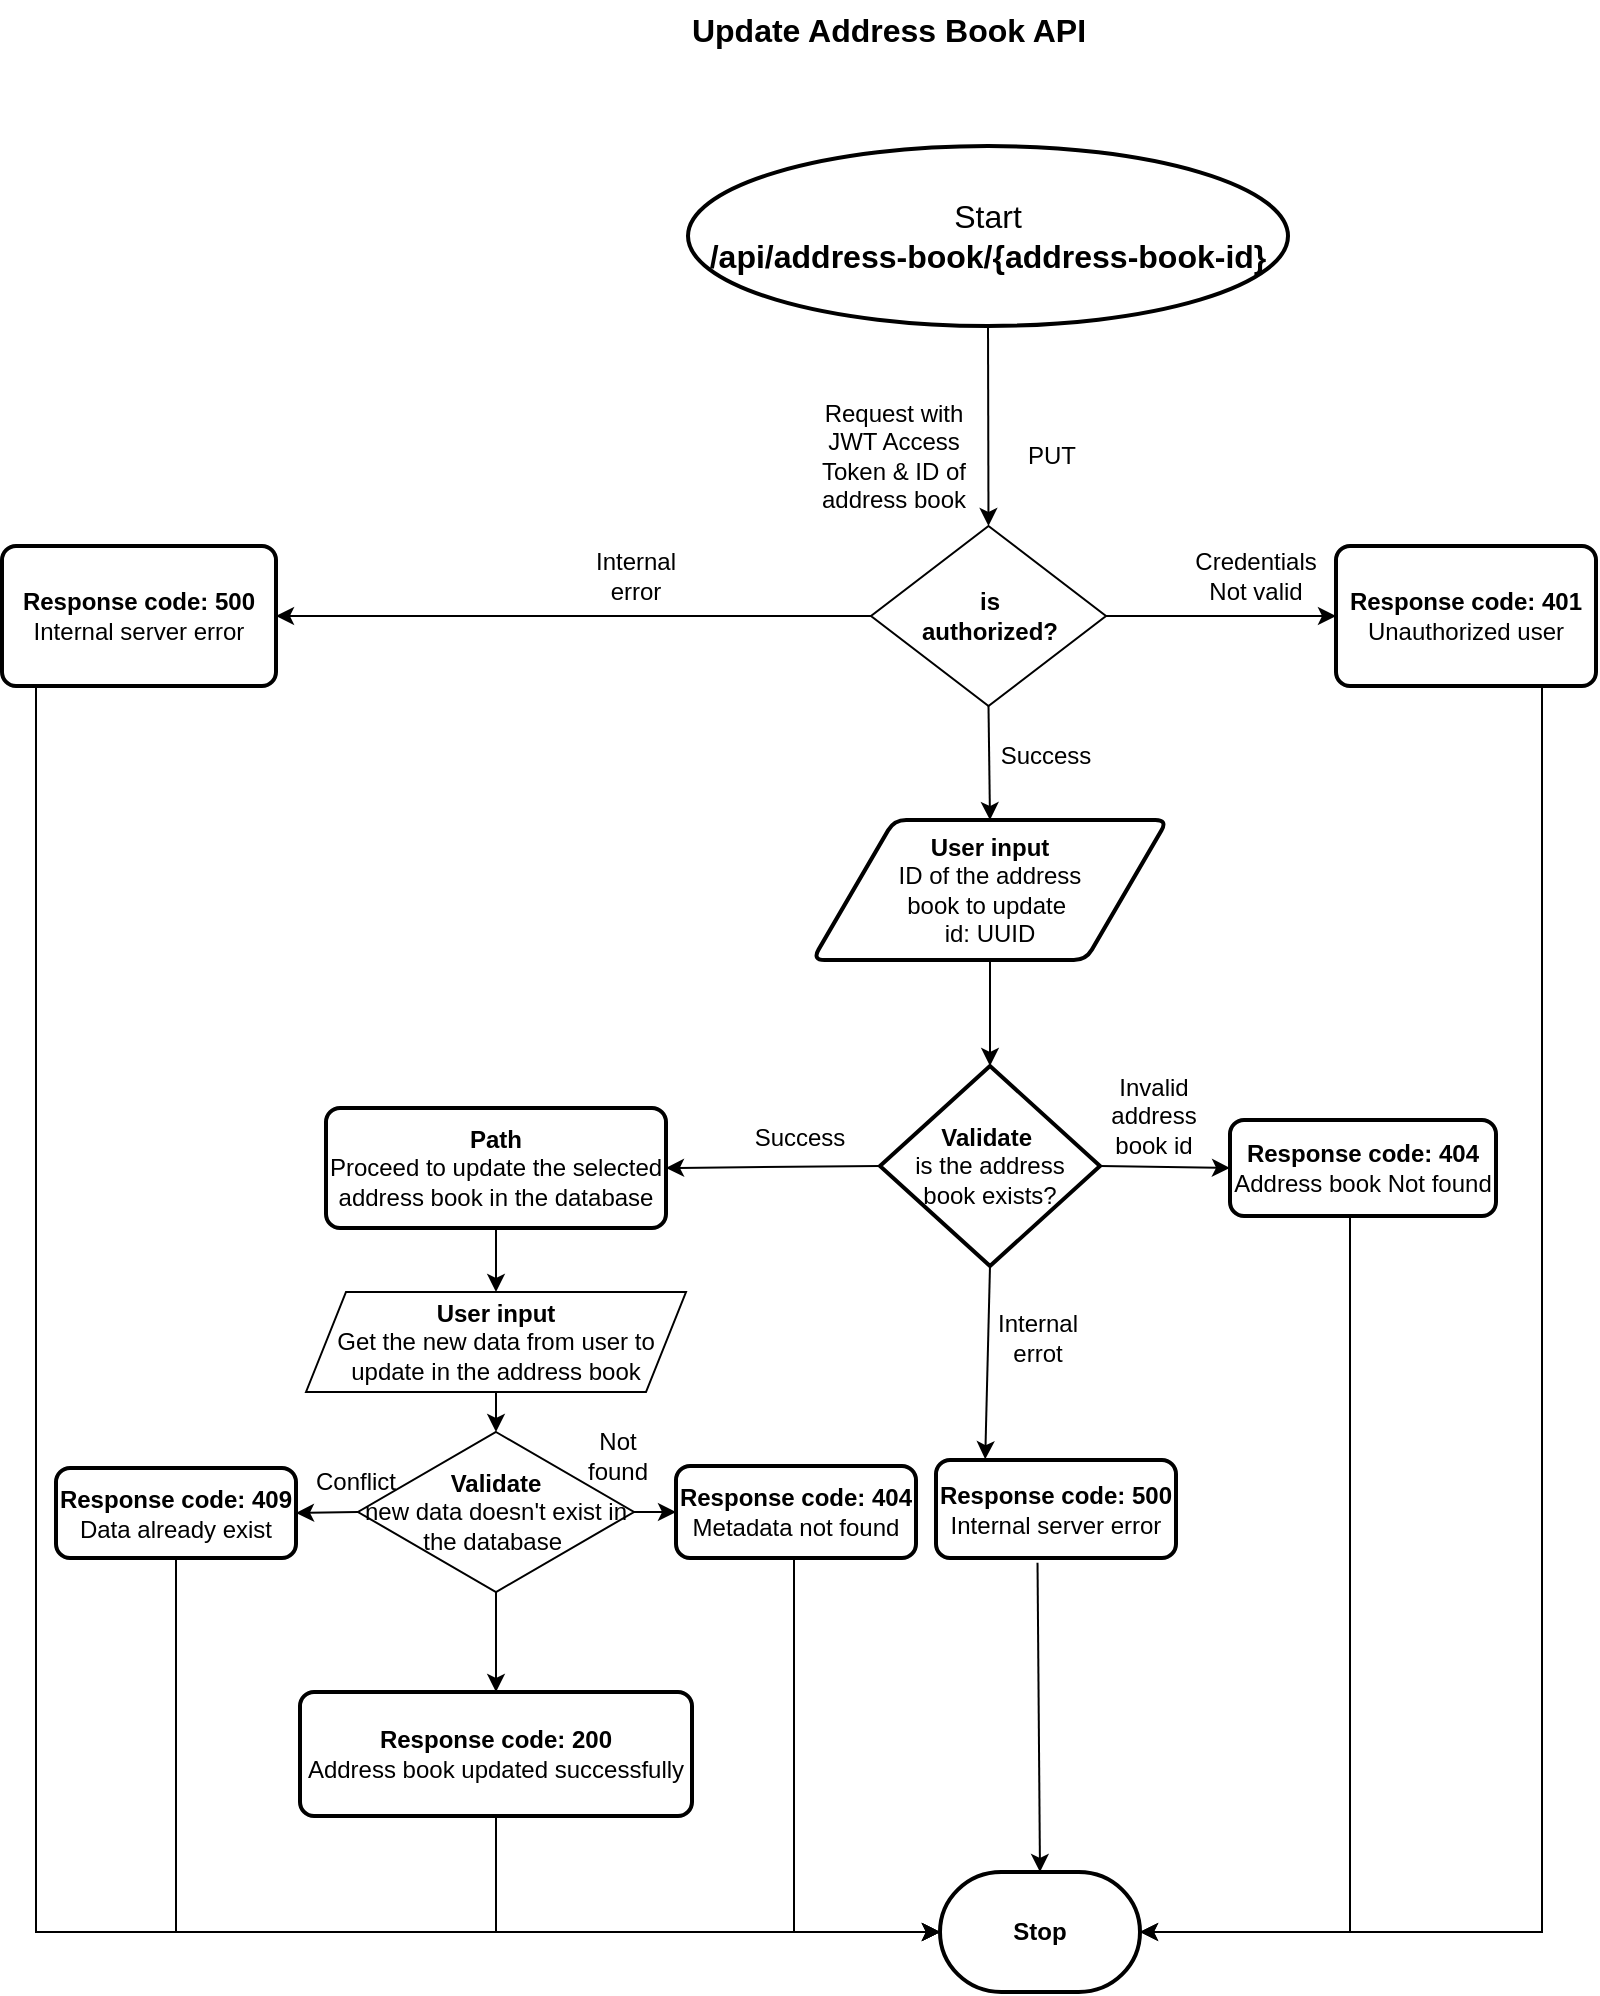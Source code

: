 <mxfile version="21.1.1" type="device">
  <diagram name="Page-1" id="JCEGxdFOgvOAtDUVBZYm">
    <mxGraphModel dx="280" dy="313" grid="1" gridSize="10" guides="1" tooltips="1" connect="1" arrows="1" fold="1" page="1" pageScale="1" pageWidth="850" pageHeight="1100" math="0" shadow="0">
      <root>
        <mxCell id="0" />
        <mxCell id="1" parent="0" />
        <mxCell id="HDsGMQWWcjxy8k_yasPS-3" value="Start&lt;br&gt;&lt;b&gt;/api/address-book/{address-book-id}&lt;/b&gt;" style="strokeWidth=2;html=1;shape=mxgraph.flowchart.start_2;whiteSpace=wrap;fontSize=16;" parent="1" vertex="1">
          <mxGeometry x="366" y="143" width="300" height="90" as="geometry" />
        </mxCell>
        <mxCell id="LmpnqmgkDvMuk_CpLRpN-1" value="&lt;b&gt;&lt;font style=&quot;font-size: 16px;&quot;&gt;Update Address Book API&lt;/font&gt;&lt;/b&gt;" style="text;html=1;align=center;verticalAlign=middle;resizable=0;points=[];autosize=1;strokeColor=none;fillColor=none;" parent="1" vertex="1">
          <mxGeometry x="356" y="70" width="220" height="30" as="geometry" />
        </mxCell>
        <mxCell id="LmpnqmgkDvMuk_CpLRpN-2" value="&lt;b&gt;is &lt;br&gt;authorized?&lt;/b&gt;" style="rhombus;whiteSpace=wrap;html=1;" parent="1" vertex="1">
          <mxGeometry x="457.5" y="333" width="117.5" height="90" as="geometry" />
        </mxCell>
        <mxCell id="LmpnqmgkDvMuk_CpLRpN-3" value="&lt;b&gt;User input&lt;/b&gt;&lt;br&gt;ID of the address &lt;br&gt;book to update&lt;b&gt;&amp;nbsp;&lt;/b&gt;&lt;br&gt;id: UUID" style="shape=parallelogram;html=1;strokeWidth=2;perimeter=parallelogramPerimeter;whiteSpace=wrap;rounded=1;arcSize=12;size=0.23;" parent="1" vertex="1">
          <mxGeometry x="428.25" y="480" width="177.5" height="70" as="geometry" />
        </mxCell>
        <mxCell id="LmpnqmgkDvMuk_CpLRpN-4" value="&lt;b&gt;Response code: 401&lt;/b&gt;&lt;br&gt;Unauthorized user" style="rounded=1;whiteSpace=wrap;html=1;absoluteArcSize=1;arcSize=14;strokeWidth=2;" parent="1" vertex="1">
          <mxGeometry x="690" y="343" width="130" height="70" as="geometry" />
        </mxCell>
        <mxCell id="LmpnqmgkDvMuk_CpLRpN-5" value="&lt;b&gt;Validate&lt;/b&gt;&amp;nbsp;&lt;br&gt;is the address &lt;br&gt;book exists?" style="strokeWidth=2;html=1;shape=mxgraph.flowchart.decision;whiteSpace=wrap;" parent="1" vertex="1">
          <mxGeometry x="462" y="603" width="110" height="100" as="geometry" />
        </mxCell>
        <mxCell id="LmpnqmgkDvMuk_CpLRpN-6" value="&lt;b&gt;Response code: 404&lt;/b&gt;&lt;br&gt;Address book Not found" style="rounded=1;whiteSpace=wrap;html=1;absoluteArcSize=1;arcSize=14;strokeWidth=2;" parent="1" vertex="1">
          <mxGeometry x="637" y="630" width="133" height="48" as="geometry" />
        </mxCell>
        <mxCell id="LmpnqmgkDvMuk_CpLRpN-7" value="&lt;b&gt;Path&lt;/b&gt;&lt;br&gt;Proceed to update the selected address book in the database" style="rounded=1;whiteSpace=wrap;html=1;absoluteArcSize=1;arcSize=14;strokeWidth=2;" parent="1" vertex="1">
          <mxGeometry x="185" y="624" width="170" height="60" as="geometry" />
        </mxCell>
        <mxCell id="LmpnqmgkDvMuk_CpLRpN-8" value="&lt;span&gt;Response code: 200&lt;br&gt;&lt;span style=&quot;font-weight: normal;&quot;&gt;Address book updated successfully&lt;/span&gt;&lt;br&gt;&lt;/span&gt;" style="rounded=1;whiteSpace=wrap;html=1;absoluteArcSize=1;arcSize=14;strokeWidth=2;fontStyle=1" parent="1" vertex="1">
          <mxGeometry x="172" y="916" width="196" height="62" as="geometry" />
        </mxCell>
        <mxCell id="LmpnqmgkDvMuk_CpLRpN-9" value="" style="endArrow=classic;html=1;rounded=0;exitX=0.5;exitY=1;exitDx=0;exitDy=0;exitPerimeter=0;entryX=0.5;entryY=0;entryDx=0;entryDy=0;" parent="1" source="HDsGMQWWcjxy8k_yasPS-3" target="LmpnqmgkDvMuk_CpLRpN-2" edge="1">
          <mxGeometry width="50" height="50" relative="1" as="geometry">
            <mxPoint x="515" y="253" as="sourcePoint" />
            <mxPoint x="500" y="473" as="targetPoint" />
          </mxGeometry>
        </mxCell>
        <mxCell id="LmpnqmgkDvMuk_CpLRpN-10" value="" style="endArrow=classic;html=1;rounded=0;exitX=0.5;exitY=1;exitDx=0;exitDy=0;entryX=0.5;entryY=0;entryDx=0;entryDy=0;" parent="1" source="LmpnqmgkDvMuk_CpLRpN-2" target="LmpnqmgkDvMuk_CpLRpN-3" edge="1">
          <mxGeometry width="50" height="50" relative="1" as="geometry">
            <mxPoint x="450" y="523" as="sourcePoint" />
            <mxPoint x="500" y="473" as="targetPoint" />
          </mxGeometry>
        </mxCell>
        <mxCell id="LmpnqmgkDvMuk_CpLRpN-11" value="" style="endArrow=classic;html=1;rounded=0;exitX=0.5;exitY=1;exitDx=0;exitDy=0;entryX=0.5;entryY=0;entryDx=0;entryDy=0;entryPerimeter=0;" parent="1" source="LmpnqmgkDvMuk_CpLRpN-3" target="LmpnqmgkDvMuk_CpLRpN-5" edge="1">
          <mxGeometry width="50" height="50" relative="1" as="geometry">
            <mxPoint x="450" y="523" as="sourcePoint" />
            <mxPoint x="500" y="473" as="targetPoint" />
          </mxGeometry>
        </mxCell>
        <mxCell id="LmpnqmgkDvMuk_CpLRpN-12" value="" style="endArrow=classic;html=1;rounded=0;exitX=0;exitY=0.5;exitDx=0;exitDy=0;exitPerimeter=0;entryX=1;entryY=0.5;entryDx=0;entryDy=0;" parent="1" source="LmpnqmgkDvMuk_CpLRpN-5" target="LmpnqmgkDvMuk_CpLRpN-7" edge="1">
          <mxGeometry width="50" height="50" relative="1" as="geometry">
            <mxPoint x="450" y="494" as="sourcePoint" />
            <mxPoint x="500" y="444" as="targetPoint" />
          </mxGeometry>
        </mxCell>
        <mxCell id="LmpnqmgkDvMuk_CpLRpN-15" value="" style="endArrow=classic;html=1;rounded=0;exitX=1;exitY=0.5;exitDx=0;exitDy=0;entryX=0;entryY=0.5;entryDx=0;entryDy=0;" parent="1" source="LmpnqmgkDvMuk_CpLRpN-2" target="LmpnqmgkDvMuk_CpLRpN-4" edge="1">
          <mxGeometry width="50" height="50" relative="1" as="geometry">
            <mxPoint x="450" y="523" as="sourcePoint" />
            <mxPoint x="500" y="473" as="targetPoint" />
          </mxGeometry>
        </mxCell>
        <mxCell id="LmpnqmgkDvMuk_CpLRpN-16" value="" style="endArrow=classic;html=1;rounded=0;exitX=1;exitY=0.5;exitDx=0;exitDy=0;exitPerimeter=0;entryX=0;entryY=0.5;entryDx=0;entryDy=0;" parent="1" source="LmpnqmgkDvMuk_CpLRpN-5" target="LmpnqmgkDvMuk_CpLRpN-6" edge="1">
          <mxGeometry width="50" height="50" relative="1" as="geometry">
            <mxPoint x="450" y="494" as="sourcePoint" />
            <mxPoint x="500" y="444" as="targetPoint" />
          </mxGeometry>
        </mxCell>
        <mxCell id="LmpnqmgkDvMuk_CpLRpN-17" value="Credentials&lt;br&gt;Not valid" style="text;html=1;strokeColor=none;fillColor=none;align=center;verticalAlign=middle;whiteSpace=wrap;rounded=0;" parent="1" vertex="1">
          <mxGeometry x="620" y="343" width="60" height="30" as="geometry" />
        </mxCell>
        <mxCell id="LmpnqmgkDvMuk_CpLRpN-18" value="Success" style="text;html=1;strokeColor=none;fillColor=none;align=center;verticalAlign=middle;whiteSpace=wrap;rounded=0;" parent="1" vertex="1">
          <mxGeometry x="515" y="433" width="60" height="30" as="geometry" />
        </mxCell>
        <mxCell id="LmpnqmgkDvMuk_CpLRpN-19" value="&lt;b&gt;Response code: 500&lt;/b&gt;&lt;br&gt;Internal server error" style="rounded=1;whiteSpace=wrap;html=1;absoluteArcSize=1;arcSize=14;strokeWidth=2;" parent="1" vertex="1">
          <mxGeometry x="23" y="343" width="137" height="70" as="geometry" />
        </mxCell>
        <mxCell id="LmpnqmgkDvMuk_CpLRpN-20" value="" style="endArrow=classic;html=1;rounded=0;exitX=0;exitY=0.5;exitDx=0;exitDy=0;entryX=1;entryY=0.5;entryDx=0;entryDy=0;" parent="1" source="LmpnqmgkDvMuk_CpLRpN-2" target="LmpnqmgkDvMuk_CpLRpN-19" edge="1">
          <mxGeometry width="50" height="50" relative="1" as="geometry">
            <mxPoint x="640" y="613" as="sourcePoint" />
            <mxPoint x="690" y="563" as="targetPoint" />
          </mxGeometry>
        </mxCell>
        <mxCell id="LmpnqmgkDvMuk_CpLRpN-22" value="&lt;b&gt;Stop&lt;/b&gt;" style="strokeWidth=2;html=1;shape=mxgraph.flowchart.terminator;whiteSpace=wrap;" parent="1" vertex="1">
          <mxGeometry x="492" y="1006" width="100" height="60" as="geometry" />
        </mxCell>
        <mxCell id="LmpnqmgkDvMuk_CpLRpN-23" value="" style="endArrow=classic;html=1;rounded=0;entryX=0.5;entryY=0;entryDx=0;entryDy=0;entryPerimeter=0;exitX=0.423;exitY=1.049;exitDx=0;exitDy=0;exitPerimeter=0;" parent="1" source="LmpnqmgkDvMuk_CpLRpN-25" target="LmpnqmgkDvMuk_CpLRpN-22" edge="1">
          <mxGeometry width="50" height="50" relative="1" as="geometry">
            <mxPoint x="520" y="870" as="sourcePoint" />
            <mxPoint x="517.0" y="842" as="targetPoint" />
          </mxGeometry>
        </mxCell>
        <mxCell id="LmpnqmgkDvMuk_CpLRpN-24" value="" style="endArrow=classic;html=1;rounded=0;exitX=0.5;exitY=1;exitDx=0;exitDy=0;exitPerimeter=0;entryX=0.205;entryY=-0.008;entryDx=0;entryDy=0;entryPerimeter=0;" parent="1" source="LmpnqmgkDvMuk_CpLRpN-5" target="LmpnqmgkDvMuk_CpLRpN-25" edge="1">
          <mxGeometry width="50" height="50" relative="1" as="geometry">
            <mxPoint x="517" y="703" as="sourcePoint" />
            <mxPoint x="517" y="842" as="targetPoint" />
          </mxGeometry>
        </mxCell>
        <mxCell id="LmpnqmgkDvMuk_CpLRpN-25" value="&lt;b&gt;Response code: 500&lt;/b&gt;&lt;br&gt;Internal server error" style="rounded=1;whiteSpace=wrap;html=1;absoluteArcSize=1;arcSize=14;strokeWidth=2;" parent="1" vertex="1">
          <mxGeometry x="490" y="800" width="120" height="49" as="geometry" />
        </mxCell>
        <mxCell id="LmpnqmgkDvMuk_CpLRpN-28" value="Success" style="text;html=1;strokeColor=none;fillColor=none;align=center;verticalAlign=middle;whiteSpace=wrap;rounded=0;" parent="1" vertex="1">
          <mxGeometry x="392" y="624" width="60" height="30" as="geometry" />
        </mxCell>
        <mxCell id="LmpnqmgkDvMuk_CpLRpN-29" value="Invalid address book id" style="text;html=1;strokeColor=none;fillColor=none;align=center;verticalAlign=middle;whiteSpace=wrap;rounded=0;" parent="1" vertex="1">
          <mxGeometry x="569" y="613" width="60" height="30" as="geometry" />
        </mxCell>
        <mxCell id="LmpnqmgkDvMuk_CpLRpN-30" value="Internal error" style="text;html=1;strokeColor=none;fillColor=none;align=center;verticalAlign=middle;whiteSpace=wrap;rounded=0;" parent="1" vertex="1">
          <mxGeometry x="310" y="343" width="60" height="30" as="geometry" />
        </mxCell>
        <mxCell id="LmpnqmgkDvMuk_CpLRpN-31" value="Internal errot" style="text;html=1;strokeColor=none;fillColor=none;align=center;verticalAlign=middle;whiteSpace=wrap;rounded=0;" parent="1" vertex="1">
          <mxGeometry x="511" y="724" width="60" height="30" as="geometry" />
        </mxCell>
        <mxCell id="LmpnqmgkDvMuk_CpLRpN-32" value="PUT" style="text;html=1;strokeColor=none;fillColor=none;align=center;verticalAlign=middle;whiteSpace=wrap;rounded=0;" parent="1" vertex="1">
          <mxGeometry x="518.25" y="283" width="60" height="30" as="geometry" />
        </mxCell>
        <mxCell id="LmpnqmgkDvMuk_CpLRpN-33" value="Request with&lt;br&gt;JWT Access Token &amp;amp; ID of address book" style="text;html=1;strokeColor=none;fillColor=none;align=center;verticalAlign=middle;whiteSpace=wrap;rounded=0;" parent="1" vertex="1">
          <mxGeometry x="420" y="283" width="98.25" height="30" as="geometry" />
        </mxCell>
        <mxCell id="LmpnqmgkDvMuk_CpLRpN-34" value="&lt;b&gt;User input&lt;/b&gt;&lt;br&gt;Get the new data from user to update in the address book" style="shape=parallelogram;perimeter=parallelogramPerimeter;whiteSpace=wrap;html=1;fixedSize=1;" parent="1" vertex="1">
          <mxGeometry x="175" y="716" width="190" height="50" as="geometry" />
        </mxCell>
        <mxCell id="LmpnqmgkDvMuk_CpLRpN-35" value="&lt;b&gt;Validate&lt;/b&gt;&lt;br&gt;new data doesn&#39;t exist in the database&amp;nbsp;" style="rhombus;whiteSpace=wrap;html=1;" parent="1" vertex="1">
          <mxGeometry x="201" y="786" width="138" height="80" as="geometry" />
        </mxCell>
        <mxCell id="LmpnqmgkDvMuk_CpLRpN-36" value="&lt;b&gt;Response code: 409&lt;/b&gt;&lt;br&gt;Data already exist" style="rounded=1;whiteSpace=wrap;html=1;absoluteArcSize=1;arcSize=14;strokeWidth=2;" parent="1" vertex="1">
          <mxGeometry x="50" y="804" width="120" height="45" as="geometry" />
        </mxCell>
        <mxCell id="LmpnqmgkDvMuk_CpLRpN-37" value="" style="endArrow=classic;html=1;rounded=0;exitX=0.5;exitY=1;exitDx=0;exitDy=0;entryX=0.5;entryY=0;entryDx=0;entryDy=0;" parent="1" source="LmpnqmgkDvMuk_CpLRpN-7" target="LmpnqmgkDvMuk_CpLRpN-34" edge="1">
          <mxGeometry width="50" height="50" relative="1" as="geometry">
            <mxPoint x="380" y="890" as="sourcePoint" />
            <mxPoint x="430" y="840" as="targetPoint" />
          </mxGeometry>
        </mxCell>
        <mxCell id="LmpnqmgkDvMuk_CpLRpN-38" value="" style="endArrow=classic;html=1;rounded=0;exitX=0.5;exitY=1;exitDx=0;exitDy=0;entryX=0.5;entryY=0;entryDx=0;entryDy=0;" parent="1" source="LmpnqmgkDvMuk_CpLRpN-34" target="LmpnqmgkDvMuk_CpLRpN-35" edge="1">
          <mxGeometry width="50" height="50" relative="1" as="geometry">
            <mxPoint x="380" y="890" as="sourcePoint" />
            <mxPoint x="430" y="840" as="targetPoint" />
          </mxGeometry>
        </mxCell>
        <mxCell id="LmpnqmgkDvMuk_CpLRpN-39" value="" style="endArrow=classic;html=1;rounded=0;exitX=0.5;exitY=1;exitDx=0;exitDy=0;entryX=0;entryY=0.5;entryDx=0;entryDy=0;entryPerimeter=0;edgeStyle=elbowEdgeStyle;" parent="1" source="LmpnqmgkDvMuk_CpLRpN-50" target="LmpnqmgkDvMuk_CpLRpN-22" edge="1">
          <mxGeometry width="50" height="50" relative="1" as="geometry">
            <mxPoint x="380" y="890" as="sourcePoint" />
            <mxPoint x="430" y="840" as="targetPoint" />
            <Array as="points">
              <mxPoint x="419" y="950" />
            </Array>
          </mxGeometry>
        </mxCell>
        <mxCell id="LmpnqmgkDvMuk_CpLRpN-40" value="" style="endArrow=classic;html=1;rounded=0;exitX=0;exitY=0.5;exitDx=0;exitDy=0;entryX=1;entryY=0.5;entryDx=0;entryDy=0;" parent="1" source="LmpnqmgkDvMuk_CpLRpN-35" target="LmpnqmgkDvMuk_CpLRpN-36" edge="1">
          <mxGeometry width="50" height="50" relative="1" as="geometry">
            <mxPoint x="380" y="890" as="sourcePoint" />
            <mxPoint x="430" y="840" as="targetPoint" />
          </mxGeometry>
        </mxCell>
        <mxCell id="LmpnqmgkDvMuk_CpLRpN-41" value="" style="endArrow=classic;html=1;rounded=0;exitX=0.5;exitY=1;exitDx=0;exitDy=0;entryX=0.5;entryY=0;entryDx=0;entryDy=0;" parent="1" source="LmpnqmgkDvMuk_CpLRpN-35" target="LmpnqmgkDvMuk_CpLRpN-8" edge="1">
          <mxGeometry width="50" height="50" relative="1" as="geometry">
            <mxPoint x="380" y="890" as="sourcePoint" />
            <mxPoint x="430" y="840" as="targetPoint" />
          </mxGeometry>
        </mxCell>
        <mxCell id="LmpnqmgkDvMuk_CpLRpN-42" value="" style="endArrow=classic;html=1;rounded=0;exitX=0.5;exitY=1;exitDx=0;exitDy=0;entryX=0;entryY=0.5;entryDx=0;entryDy=0;entryPerimeter=0;edgeStyle=orthogonalEdgeStyle;" parent="1" source="LmpnqmgkDvMuk_CpLRpN-36" target="LmpnqmgkDvMuk_CpLRpN-22" edge="1">
          <mxGeometry width="50" height="50" relative="1" as="geometry">
            <mxPoint x="380" y="890" as="sourcePoint" />
            <mxPoint x="430" y="840" as="targetPoint" />
          </mxGeometry>
        </mxCell>
        <mxCell id="LmpnqmgkDvMuk_CpLRpN-43" value="" style="endArrow=classic;html=1;rounded=0;exitX=0.5;exitY=1;exitDx=0;exitDy=0;entryX=0;entryY=0.5;entryDx=0;entryDy=0;entryPerimeter=0;edgeStyle=orthogonalEdgeStyle;" parent="1" source="LmpnqmgkDvMuk_CpLRpN-8" target="LmpnqmgkDvMuk_CpLRpN-22" edge="1">
          <mxGeometry width="50" height="50" relative="1" as="geometry">
            <mxPoint x="380" y="890" as="sourcePoint" />
            <mxPoint x="430" y="840" as="targetPoint" />
          </mxGeometry>
        </mxCell>
        <mxCell id="LmpnqmgkDvMuk_CpLRpN-44" value="" style="endArrow=classic;html=1;rounded=0;exitX=0.5;exitY=1;exitDx=0;exitDy=0;entryX=1;entryY=0.5;entryDx=0;entryDy=0;entryPerimeter=0;edgeStyle=elbowEdgeStyle;" parent="1" source="LmpnqmgkDvMuk_CpLRpN-6" target="LmpnqmgkDvMuk_CpLRpN-22" edge="1">
          <mxGeometry width="50" height="50" relative="1" as="geometry">
            <mxPoint x="340" y="870" as="sourcePoint" />
            <mxPoint x="390" y="820" as="targetPoint" />
            <Array as="points">
              <mxPoint x="697" y="850" />
            </Array>
          </mxGeometry>
        </mxCell>
        <mxCell id="LmpnqmgkDvMuk_CpLRpN-45" value="" style="endArrow=classic;html=1;rounded=0;exitX=0.75;exitY=1;exitDx=0;exitDy=0;entryX=1;entryY=0.5;entryDx=0;entryDy=0;entryPerimeter=0;edgeStyle=elbowEdgeStyle;" parent="1" source="LmpnqmgkDvMuk_CpLRpN-4" target="LmpnqmgkDvMuk_CpLRpN-22" edge="1">
          <mxGeometry width="50" height="50" relative="1" as="geometry">
            <mxPoint x="340" y="870" as="sourcePoint" />
            <mxPoint x="390" y="820" as="targetPoint" />
            <Array as="points">
              <mxPoint x="793" y="720" />
            </Array>
          </mxGeometry>
        </mxCell>
        <mxCell id="LmpnqmgkDvMuk_CpLRpN-46" value="" style="endArrow=classic;html=1;rounded=0;exitX=0.25;exitY=1;exitDx=0;exitDy=0;entryX=0;entryY=0.5;entryDx=0;entryDy=0;entryPerimeter=0;edgeStyle=elbowEdgeStyle;" parent="1" source="LmpnqmgkDvMuk_CpLRpN-19" target="LmpnqmgkDvMuk_CpLRpN-22" edge="1">
          <mxGeometry width="50" height="50" relative="1" as="geometry">
            <mxPoint x="340" y="870" as="sourcePoint" />
            <mxPoint x="390" y="820" as="targetPoint" />
            <Array as="points">
              <mxPoint x="40" y="740" />
            </Array>
          </mxGeometry>
        </mxCell>
        <mxCell id="LmpnqmgkDvMuk_CpLRpN-47" value="Conflict" style="text;html=1;strokeColor=none;fillColor=none;align=center;verticalAlign=middle;whiteSpace=wrap;rounded=0;" parent="1" vertex="1">
          <mxGeometry x="170" y="796" width="60" height="30" as="geometry" />
        </mxCell>
        <mxCell id="LmpnqmgkDvMuk_CpLRpN-48" value="Not &lt;br&gt;found" style="text;html=1;strokeColor=none;fillColor=none;align=center;verticalAlign=middle;whiteSpace=wrap;rounded=0;" parent="1" vertex="1">
          <mxGeometry x="301" y="783" width="60" height="30" as="geometry" />
        </mxCell>
        <mxCell id="LmpnqmgkDvMuk_CpLRpN-51" value="" style="endArrow=classic;html=1;rounded=0;exitX=1;exitY=0.5;exitDx=0;exitDy=0;entryX=0;entryY=0.5;entryDx=0;entryDy=0;" parent="1" source="LmpnqmgkDvMuk_CpLRpN-35" target="LmpnqmgkDvMuk_CpLRpN-50" edge="1">
          <mxGeometry width="50" height="50" relative="1" as="geometry">
            <mxPoint x="339" y="826" as="sourcePoint" />
            <mxPoint x="490" y="827" as="targetPoint" />
          </mxGeometry>
        </mxCell>
        <mxCell id="LmpnqmgkDvMuk_CpLRpN-50" value="&lt;b&gt;Response code: 404&lt;br&gt;&lt;/b&gt;Metadata not found" style="rounded=1;whiteSpace=wrap;html=1;absoluteArcSize=1;arcSize=14;strokeWidth=2;" parent="1" vertex="1">
          <mxGeometry x="360" y="803" width="120" height="46" as="geometry" />
        </mxCell>
      </root>
    </mxGraphModel>
  </diagram>
</mxfile>
